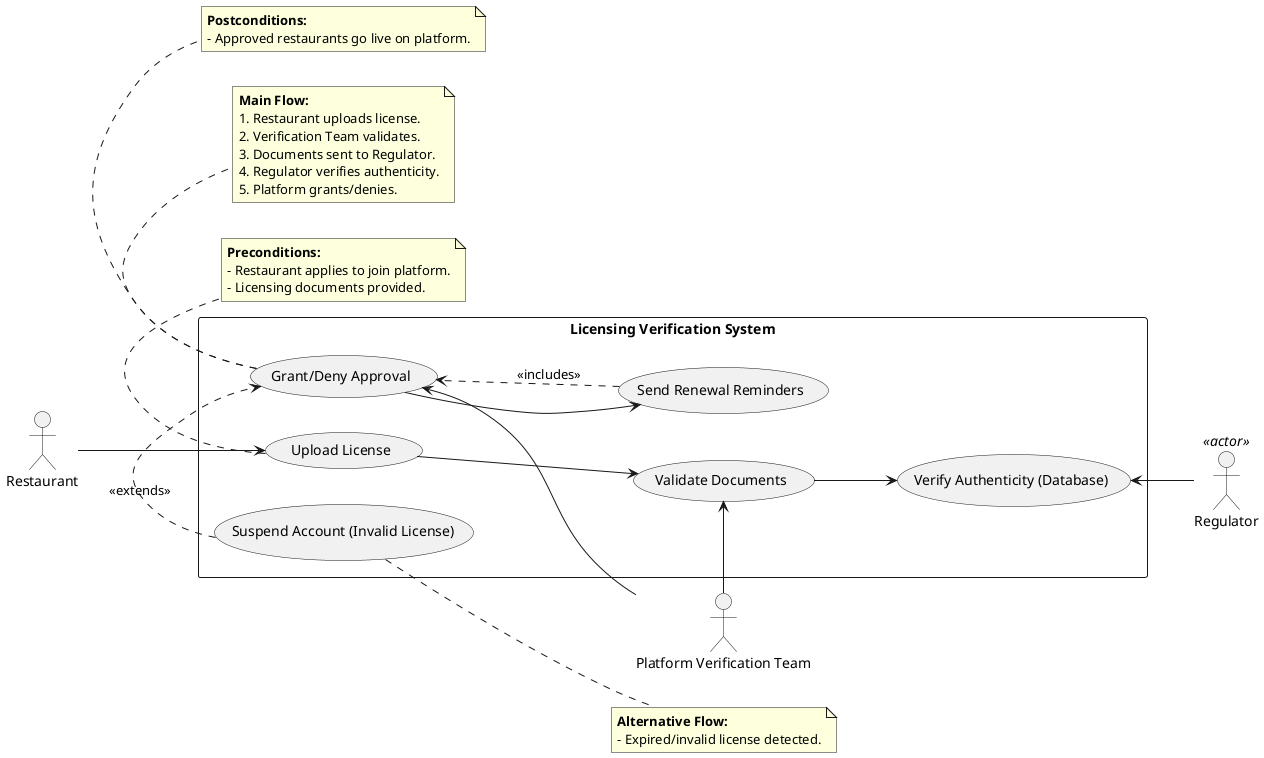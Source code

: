 @startuml
left to right direction

actor "Restaurant" as Restaurant
actor "Platform Verification Team" as Verifier
actor "Regulator" as Regulator <<actor>>

rectangle "Licensing Verification System" {
    usecase "Upload License" as UC_Upload
    usecase "Validate Documents" as UC_Validate
    usecase "Verify Authenticity (Database)" as UC_VerifyDB
    usecase "Grant/Deny Approval" as UC_GrantDeny
    usecase "Send Renewal Reminders" as UC_Remind
    usecase "Suspend Account (Invalid License)" as UC_Suspend
}

'--- Associations ---'
Restaurant --> UC_Upload
Verifier --> UC_Validate
UC_VerifyDB <-- Regulator
UC_GrantDeny <-- Verifier

' The upload triggers validation '
UC_Upload --> UC_Validate

' Validation leads to database verification '
UC_Validate --> UC_VerifyDB

' Grant/Deny use case results in the system's final decision '
UC_GrantDeny --> UC_Remind

'--- Includes (Subflows) ---'
' Sending reminders is part of a complete grant/deny process '
UC_Remind ..> UC_GrantDeny : <<includes>>

'--- Extends (Alternative Flows) ---'
' Suspending the account is an optional extension of the Grant/Deny process '
UC_Suspend .> UC_GrantDeny : <<extends>>

'--- Notes for Context ---'
note bottom of UC_Upload
**Preconditions:**
- Restaurant applies to join platform.
- Licensing documents provided.
end note

note bottom of UC_GrantDeny
**Main Flow:**
1. Restaurant uploads license.
2. Verification Team validates.
3. Documents sent to Regulator.
4. Regulator verifies authenticity.
5. Platform grants/denies.
end note

note right of UC_Suspend
**Alternative Flow:**
- Expired/invalid license detected.
end note

note bottom of UC_GrantDeny
**Postconditions:**
- Approved restaurants go live on platform.
end note

@enduml

